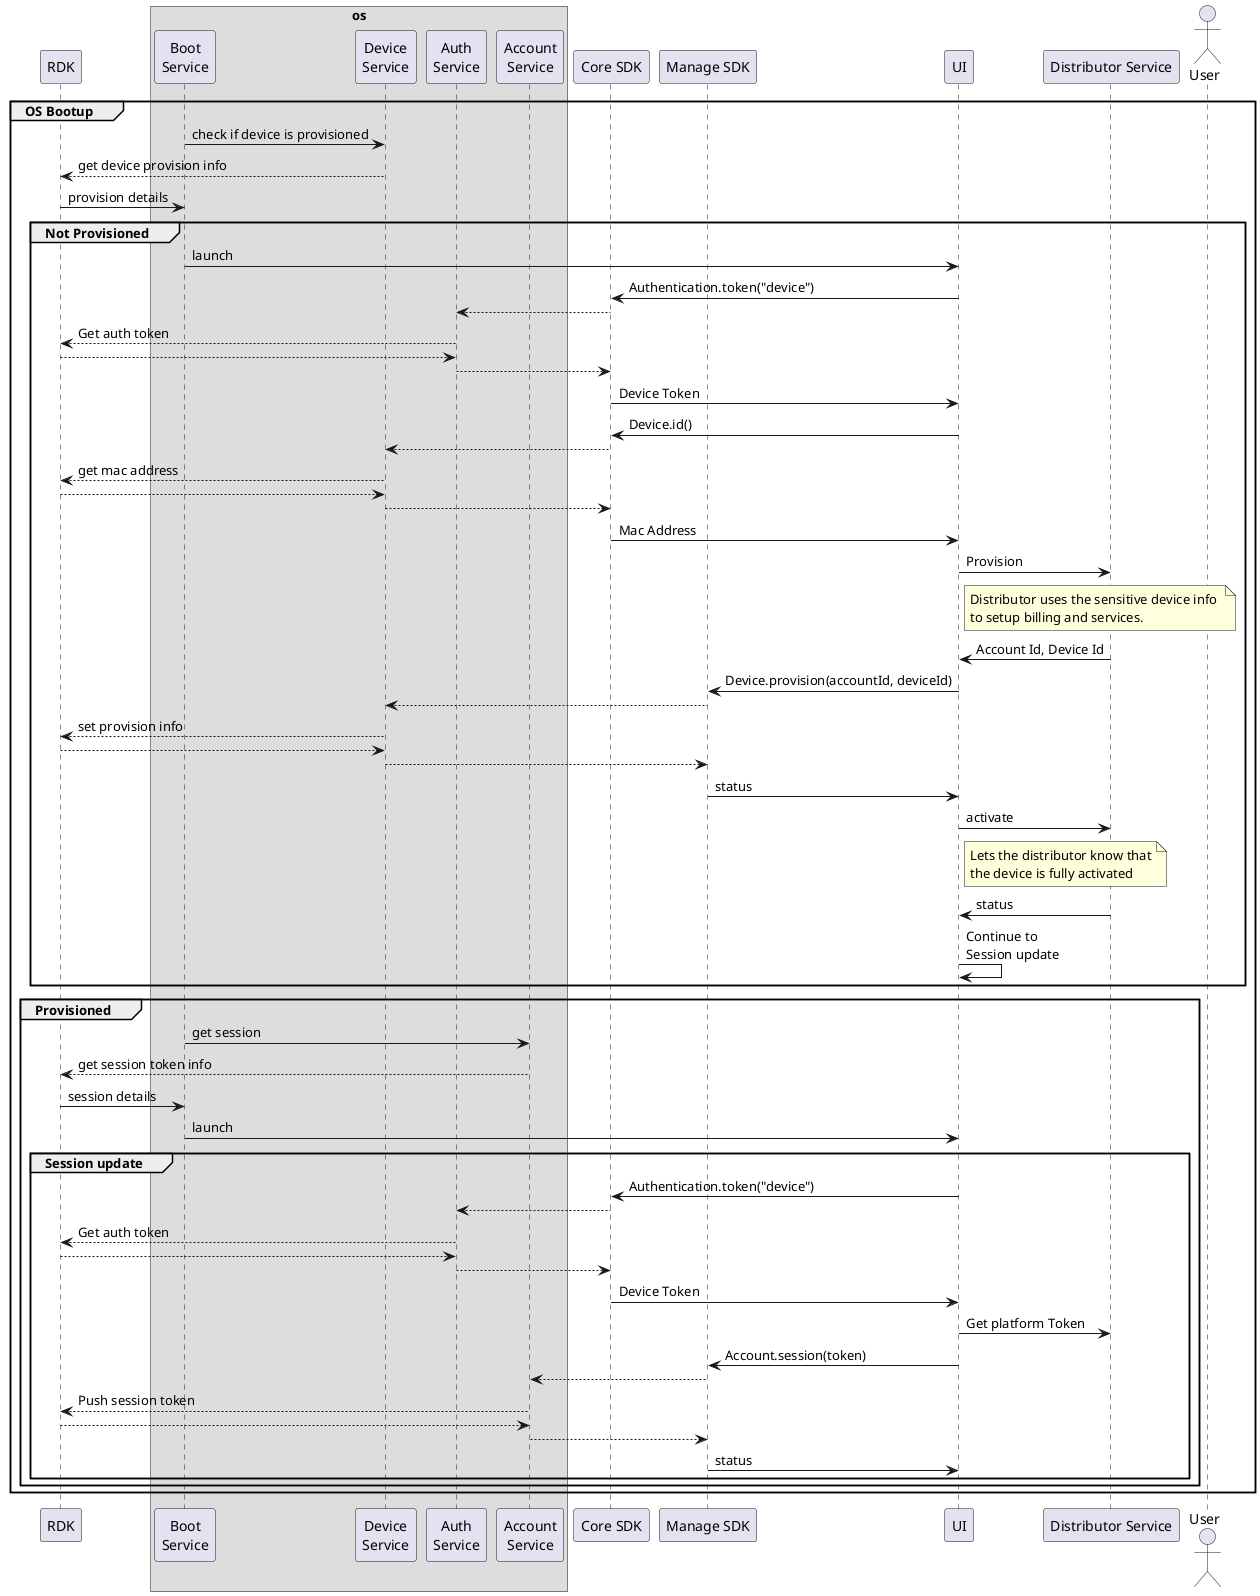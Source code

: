 @startuml

participant rdk as "RDK"

box os
participant boot as "Boot\nService"
participant device as "Device\nService"
participant auth as "Auth\nService"
participant account as "Account\nService"
end box

participant core as "Core SDK"
participant manage as "Manage SDK"
participant ui as "UI"

participant distributor as "Distributor Service"
actor user as "User"

group OS Bootup
    boot -> device: check if device is provisioned
    device --> rdk : get device provision info
    rdk -> boot : provision details
    group Not Provisioned
        boot -> ui :launch
        ui -> core:Authentication.token("device")
        core --> auth:
        auth --> rdk: Get auth token
        rdk --> auth:
        auth --> core:
        core -> ui:Device Token
        ui -> core:Device.id()
        core --> device:
        device --> rdk: get mac address
        rdk --> device:
        device --> core:
        core -> ui:Mac Address
        ui -> distributor:Provision
        note right of ui: Distributor uses the sensitive device info \nto setup billing and services.
        distributor -> ui:Account Id, Device Id
        ui -> manage:Device.provision(accountId, deviceId)
        manage --> device:
        device --> rdk: set provision info
        rdk --> device:
        device --> manage:
        manage -> ui:status
        ui -> distributor:activate
        note right of ui: Lets the distributor know that\nthe device is fully activated
        distributor -> ui: status
        ui -> ui:Continue to \nSession update
    end
    group Provisioned
        boot -> account : get session
        account --> rdk: get session token info
        rdk -> boot : session details
        boot -> ui :launch
        group Session update
            ui -> core:Authentication.token("device")
            core --> auth:
            auth --> rdk: Get auth token
            rdk --> auth:
            auth --> core:
            core -> ui:Device Token
            ui -> distributor:Get platform Token
            ui -> manage:Account.session(token)
            manage --> account:
            account --> rdk: Push session token
            rdk --> account:
            account --> manage:
            manage -> ui:status
        end
    end

end


@enduml